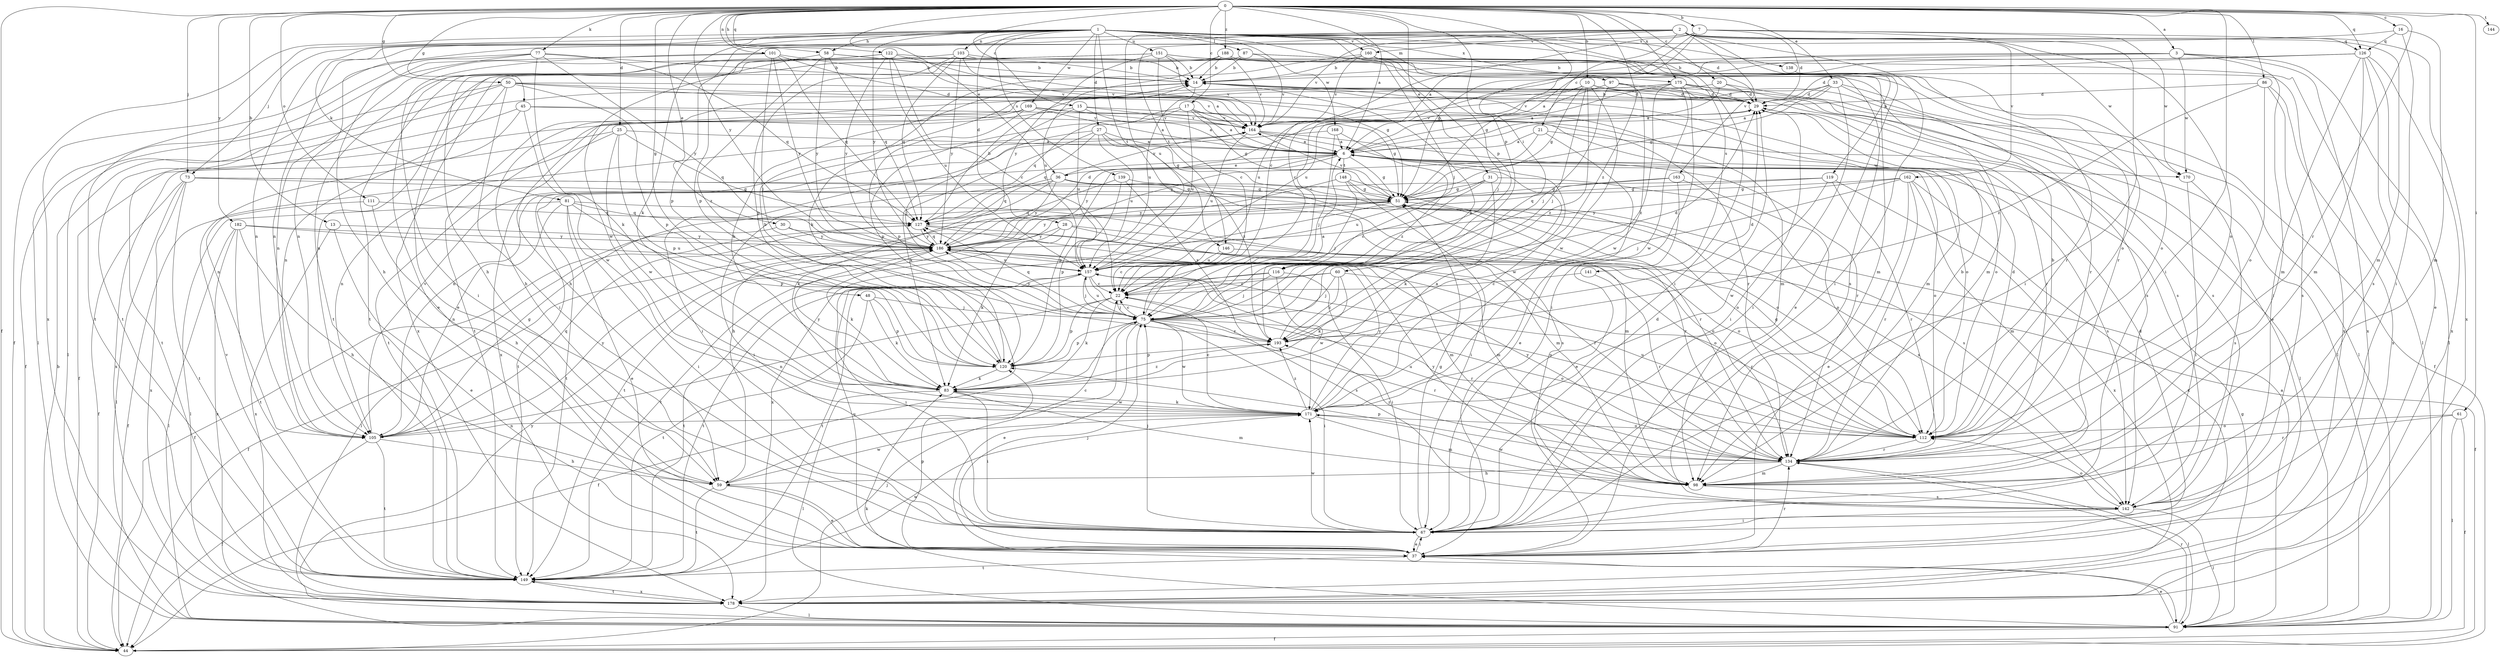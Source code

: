 strict digraph  {
0;
1;
2;
3;
6;
7;
10;
13;
14;
15;
16;
17;
20;
21;
22;
25;
27;
28;
29;
30;
31;
33;
36;
37;
44;
45;
48;
50;
51;
58;
59;
60;
61;
67;
73;
75;
77;
81;
83;
86;
87;
91;
97;
98;
101;
103;
105;
111;
112;
116;
119;
120;
122;
126;
127;
134;
138;
139;
141;
142;
144;
146;
148;
149;
151;
157;
160;
162;
163;
164;
168;
169;
170;
171;
175;
178;
182;
186;
188;
193;
0 -> 3  [label=a];
0 -> 6  [label=a];
0 -> 7  [label=b];
0 -> 10  [label=b];
0 -> 13  [label=b];
0 -> 15  [label=c];
0 -> 16  [label=c];
0 -> 17  [label=c];
0 -> 20  [label=c];
0 -> 25  [label=d];
0 -> 30  [label=e];
0 -> 31  [label=e];
0 -> 33  [label=e];
0 -> 36  [label=e];
0 -> 44  [label=f];
0 -> 45  [label=g];
0 -> 48  [label=g];
0 -> 50  [label=g];
0 -> 58  [label=h];
0 -> 60  [label=i];
0 -> 61  [label=i];
0 -> 67  [label=i];
0 -> 73  [label=j];
0 -> 77  [label=k];
0 -> 86  [label=l];
0 -> 101  [label=n];
0 -> 111  [label=o];
0 -> 116  [label=p];
0 -> 122  [label=q];
0 -> 126  [label=q];
0 -> 134  [label=r];
0 -> 144  [label=t];
0 -> 175  [label=x];
0 -> 182  [label=y];
0 -> 186  [label=y];
0 -> 188  [label=z];
0 -> 193  [label=z];
1 -> 27  [label=d];
1 -> 28  [label=d];
1 -> 29  [label=d];
1 -> 44  [label=f];
1 -> 58  [label=h];
1 -> 67  [label=i];
1 -> 73  [label=j];
1 -> 75  [label=j];
1 -> 81  [label=k];
1 -> 83  [label=k];
1 -> 87  [label=l];
1 -> 97  [label=m];
1 -> 103  [label=n];
1 -> 105  [label=n];
1 -> 116  [label=p];
1 -> 138  [label=s];
1 -> 139  [label=s];
1 -> 141  [label=s];
1 -> 146  [label=t];
1 -> 151  [label=u];
1 -> 160  [label=v];
1 -> 168  [label=w];
1 -> 169  [label=w];
1 -> 175  [label=x];
1 -> 178  [label=x];
1 -> 186  [label=y];
2 -> 21  [label=c];
2 -> 67  [label=i];
2 -> 98  [label=m];
2 -> 105  [label=n];
2 -> 112  [label=o];
2 -> 119  [label=p];
2 -> 120  [label=p];
2 -> 146  [label=t];
2 -> 157  [label=u];
2 -> 160  [label=v];
2 -> 162  [label=v];
2 -> 163  [label=v];
2 -> 164  [label=v];
2 -> 170  [label=w];
2 -> 178  [label=x];
3 -> 14  [label=b];
3 -> 22  [label=c];
3 -> 51  [label=g];
3 -> 91  [label=l];
3 -> 98  [label=m];
3 -> 170  [label=w];
3 -> 178  [label=x];
6 -> 36  [label=e];
6 -> 51  [label=g];
6 -> 112  [label=o];
6 -> 120  [label=p];
6 -> 142  [label=s];
6 -> 148  [label=t];
6 -> 149  [label=t];
6 -> 170  [label=w];
6 -> 186  [label=y];
7 -> 6  [label=a];
7 -> 22  [label=c];
7 -> 29  [label=d];
7 -> 51  [label=g];
7 -> 67  [label=i];
7 -> 105  [label=n];
7 -> 126  [label=q];
7 -> 170  [label=w];
10 -> 22  [label=c];
10 -> 29  [label=d];
10 -> 37  [label=e];
10 -> 51  [label=g];
10 -> 75  [label=j];
10 -> 142  [label=s];
10 -> 157  [label=u];
10 -> 171  [label=w];
10 -> 193  [label=z];
13 -> 37  [label=e];
13 -> 178  [label=x];
13 -> 186  [label=y];
14 -> 29  [label=d];
14 -> 98  [label=m];
14 -> 157  [label=u];
15 -> 6  [label=a];
15 -> 44  [label=f];
15 -> 75  [label=j];
15 -> 112  [label=o];
15 -> 157  [label=u];
15 -> 164  [label=v];
16 -> 67  [label=i];
16 -> 98  [label=m];
16 -> 120  [label=p];
16 -> 126  [label=q];
17 -> 6  [label=a];
17 -> 51  [label=g];
17 -> 120  [label=p];
17 -> 127  [label=q];
17 -> 134  [label=r];
17 -> 157  [label=u];
17 -> 164  [label=v];
20 -> 6  [label=a];
20 -> 29  [label=d];
20 -> 59  [label=h];
20 -> 142  [label=s];
21 -> 6  [label=a];
21 -> 37  [label=e];
21 -> 91  [label=l];
21 -> 186  [label=y];
22 -> 75  [label=j];
22 -> 83  [label=k];
22 -> 105  [label=n];
22 -> 120  [label=p];
22 -> 134  [label=r];
25 -> 6  [label=a];
25 -> 105  [label=n];
25 -> 120  [label=p];
25 -> 127  [label=q];
25 -> 171  [label=w];
25 -> 178  [label=x];
27 -> 6  [label=a];
27 -> 51  [label=g];
27 -> 67  [label=i];
27 -> 83  [label=k];
27 -> 127  [label=q];
27 -> 157  [label=u];
27 -> 193  [label=z];
28 -> 83  [label=k];
28 -> 98  [label=m];
28 -> 112  [label=o];
28 -> 149  [label=t];
28 -> 186  [label=y];
29 -> 14  [label=b];
29 -> 67  [label=i];
29 -> 134  [label=r];
29 -> 164  [label=v];
30 -> 44  [label=f];
30 -> 112  [label=o];
30 -> 186  [label=y];
31 -> 22  [label=c];
31 -> 51  [label=g];
31 -> 83  [label=k];
31 -> 142  [label=s];
31 -> 157  [label=u];
33 -> 6  [label=a];
33 -> 29  [label=d];
33 -> 51  [label=g];
33 -> 67  [label=i];
33 -> 91  [label=l];
33 -> 134  [label=r];
33 -> 164  [label=v];
36 -> 51  [label=g];
36 -> 67  [label=i];
36 -> 83  [label=k];
36 -> 98  [label=m];
36 -> 112  [label=o];
36 -> 127  [label=q];
36 -> 164  [label=v];
36 -> 186  [label=y];
37 -> 29  [label=d];
37 -> 67  [label=i];
37 -> 75  [label=j];
37 -> 120  [label=p];
37 -> 134  [label=r];
37 -> 149  [label=t];
37 -> 157  [label=u];
44 -> 14  [label=b];
44 -> 75  [label=j];
45 -> 105  [label=n];
45 -> 112  [label=o];
45 -> 149  [label=t];
45 -> 164  [label=v];
45 -> 171  [label=w];
48 -> 75  [label=j];
48 -> 83  [label=k];
48 -> 120  [label=p];
48 -> 149  [label=t];
50 -> 29  [label=d];
50 -> 44  [label=f];
50 -> 67  [label=i];
50 -> 91  [label=l];
50 -> 98  [label=m];
50 -> 105  [label=n];
50 -> 120  [label=p];
50 -> 164  [label=v];
51 -> 127  [label=q];
51 -> 134  [label=r];
51 -> 142  [label=s];
51 -> 149  [label=t];
51 -> 164  [label=v];
51 -> 178  [label=x];
51 -> 186  [label=y];
58 -> 14  [label=b];
58 -> 127  [label=q];
58 -> 164  [label=v];
58 -> 171  [label=w];
58 -> 186  [label=y];
58 -> 193  [label=z];
59 -> 22  [label=c];
59 -> 37  [label=e];
59 -> 91  [label=l];
59 -> 149  [label=t];
59 -> 171  [label=w];
60 -> 22  [label=c];
60 -> 75  [label=j];
60 -> 83  [label=k];
60 -> 134  [label=r];
60 -> 149  [label=t];
60 -> 193  [label=z];
61 -> 44  [label=f];
61 -> 91  [label=l];
61 -> 112  [label=o];
61 -> 134  [label=r];
67 -> 29  [label=d];
67 -> 37  [label=e];
67 -> 51  [label=g];
67 -> 75  [label=j];
67 -> 171  [label=w];
73 -> 44  [label=f];
73 -> 51  [label=g];
73 -> 91  [label=l];
73 -> 112  [label=o];
73 -> 142  [label=s];
73 -> 149  [label=t];
73 -> 178  [label=x];
75 -> 6  [label=a];
75 -> 22  [label=c];
75 -> 29  [label=d];
75 -> 37  [label=e];
75 -> 44  [label=f];
75 -> 67  [label=i];
75 -> 112  [label=o];
75 -> 120  [label=p];
75 -> 127  [label=q];
75 -> 134  [label=r];
75 -> 157  [label=u];
75 -> 171  [label=w];
75 -> 186  [label=y];
75 -> 193  [label=z];
77 -> 14  [label=b];
77 -> 59  [label=h];
77 -> 83  [label=k];
77 -> 91  [label=l];
77 -> 127  [label=q];
77 -> 149  [label=t];
77 -> 186  [label=y];
81 -> 37  [label=e];
81 -> 67  [label=i];
81 -> 91  [label=l];
81 -> 98  [label=m];
81 -> 105  [label=n];
81 -> 120  [label=p];
81 -> 127  [label=q];
83 -> 14  [label=b];
83 -> 67  [label=i];
83 -> 91  [label=l];
83 -> 98  [label=m];
83 -> 171  [label=w];
83 -> 186  [label=y];
83 -> 193  [label=z];
86 -> 29  [label=d];
86 -> 112  [label=o];
86 -> 142  [label=s];
86 -> 178  [label=x];
86 -> 193  [label=z];
87 -> 14  [label=b];
87 -> 105  [label=n];
87 -> 112  [label=o];
87 -> 134  [label=r];
87 -> 164  [label=v];
87 -> 178  [label=x];
91 -> 6  [label=a];
91 -> 37  [label=e];
91 -> 44  [label=f];
91 -> 51  [label=g];
91 -> 83  [label=k];
91 -> 134  [label=r];
97 -> 29  [label=d];
97 -> 75  [label=j];
97 -> 91  [label=l];
97 -> 157  [label=u];
97 -> 171  [label=w];
98 -> 142  [label=s];
98 -> 171  [label=w];
98 -> 186  [label=y];
101 -> 6  [label=a];
101 -> 14  [label=b];
101 -> 67  [label=i];
101 -> 75  [label=j];
101 -> 127  [label=q];
101 -> 149  [label=t];
101 -> 186  [label=y];
103 -> 14  [label=b];
103 -> 51  [label=g];
103 -> 98  [label=m];
103 -> 120  [label=p];
103 -> 127  [label=q];
103 -> 149  [label=t];
103 -> 186  [label=y];
105 -> 44  [label=f];
105 -> 51  [label=g];
105 -> 59  [label=h];
105 -> 127  [label=q];
105 -> 149  [label=t];
105 -> 164  [label=v];
105 -> 186  [label=y];
111 -> 44  [label=f];
111 -> 59  [label=h];
111 -> 127  [label=q];
112 -> 14  [label=b];
112 -> 29  [label=d];
112 -> 51  [label=g];
112 -> 134  [label=r];
112 -> 157  [label=u];
116 -> 22  [label=c];
116 -> 67  [label=i];
116 -> 75  [label=j];
116 -> 149  [label=t];
116 -> 171  [label=w];
119 -> 51  [label=g];
119 -> 134  [label=r];
119 -> 149  [label=t];
119 -> 171  [label=w];
119 -> 178  [label=x];
120 -> 14  [label=b];
120 -> 83  [label=k];
122 -> 14  [label=b];
122 -> 22  [label=c];
122 -> 37  [label=e];
122 -> 105  [label=n];
122 -> 157  [label=u];
122 -> 164  [label=v];
122 -> 186  [label=y];
126 -> 6  [label=a];
126 -> 14  [label=b];
126 -> 29  [label=d];
126 -> 37  [label=e];
126 -> 67  [label=i];
126 -> 98  [label=m];
126 -> 142  [label=s];
126 -> 178  [label=x];
127 -> 14  [label=b];
127 -> 91  [label=l];
127 -> 98  [label=m];
127 -> 134  [label=r];
127 -> 186  [label=y];
134 -> 14  [label=b];
134 -> 59  [label=h];
134 -> 91  [label=l];
134 -> 98  [label=m];
134 -> 120  [label=p];
134 -> 157  [label=u];
134 -> 186  [label=y];
134 -> 193  [label=z];
138 -> 37  [label=e];
139 -> 51  [label=g];
139 -> 59  [label=h];
139 -> 120  [label=p];
139 -> 193  [label=z];
141 -> 22  [label=c];
141 -> 134  [label=r];
142 -> 67  [label=i];
142 -> 91  [label=l];
142 -> 112  [label=o];
146 -> 22  [label=c];
146 -> 44  [label=f];
146 -> 157  [label=u];
148 -> 51  [label=g];
148 -> 67  [label=i];
148 -> 75  [label=j];
148 -> 134  [label=r];
148 -> 186  [label=y];
149 -> 164  [label=v];
149 -> 171  [label=w];
149 -> 178  [label=x];
151 -> 14  [label=b];
151 -> 22  [label=c];
151 -> 59  [label=h];
151 -> 112  [label=o];
151 -> 134  [label=r];
151 -> 149  [label=t];
151 -> 164  [label=v];
151 -> 186  [label=y];
157 -> 22  [label=c];
157 -> 67  [label=i];
157 -> 75  [label=j];
157 -> 112  [label=o];
157 -> 142  [label=s];
157 -> 149  [label=t];
160 -> 14  [label=b];
160 -> 75  [label=j];
160 -> 83  [label=k];
160 -> 91  [label=l];
160 -> 164  [label=v];
160 -> 178  [label=x];
162 -> 37  [label=e];
162 -> 51  [label=g];
162 -> 75  [label=j];
162 -> 98  [label=m];
162 -> 134  [label=r];
162 -> 178  [label=x];
162 -> 186  [label=y];
163 -> 37  [label=e];
163 -> 51  [label=g];
163 -> 112  [label=o];
163 -> 127  [label=q];
164 -> 6  [label=a];
164 -> 134  [label=r];
164 -> 157  [label=u];
164 -> 171  [label=w];
168 -> 6  [label=a];
168 -> 75  [label=j];
168 -> 105  [label=n];
168 -> 193  [label=z];
169 -> 6  [label=a];
169 -> 51  [label=g];
169 -> 120  [label=p];
169 -> 149  [label=t];
169 -> 164  [label=v];
169 -> 178  [label=x];
170 -> 67  [label=i];
170 -> 142  [label=s];
171 -> 6  [label=a];
171 -> 22  [label=c];
171 -> 83  [label=k];
171 -> 98  [label=m];
171 -> 105  [label=n];
171 -> 112  [label=o];
171 -> 186  [label=y];
171 -> 193  [label=z];
175 -> 6  [label=a];
175 -> 29  [label=d];
175 -> 44  [label=f];
175 -> 59  [label=h];
175 -> 67  [label=i];
175 -> 142  [label=s];
175 -> 149  [label=t];
175 -> 171  [label=w];
175 -> 193  [label=z];
178 -> 91  [label=l];
178 -> 149  [label=t];
178 -> 186  [label=y];
182 -> 59  [label=h];
182 -> 91  [label=l];
182 -> 149  [label=t];
182 -> 157  [label=u];
182 -> 178  [label=x];
182 -> 186  [label=y];
186 -> 29  [label=d];
186 -> 44  [label=f];
186 -> 83  [label=k];
186 -> 112  [label=o];
186 -> 127  [label=q];
186 -> 157  [label=u];
188 -> 14  [label=b];
188 -> 37  [label=e];
188 -> 98  [label=m];
188 -> 142  [label=s];
188 -> 157  [label=u];
188 -> 164  [label=v];
193 -> 14  [label=b];
193 -> 29  [label=d];
193 -> 120  [label=p];
}

